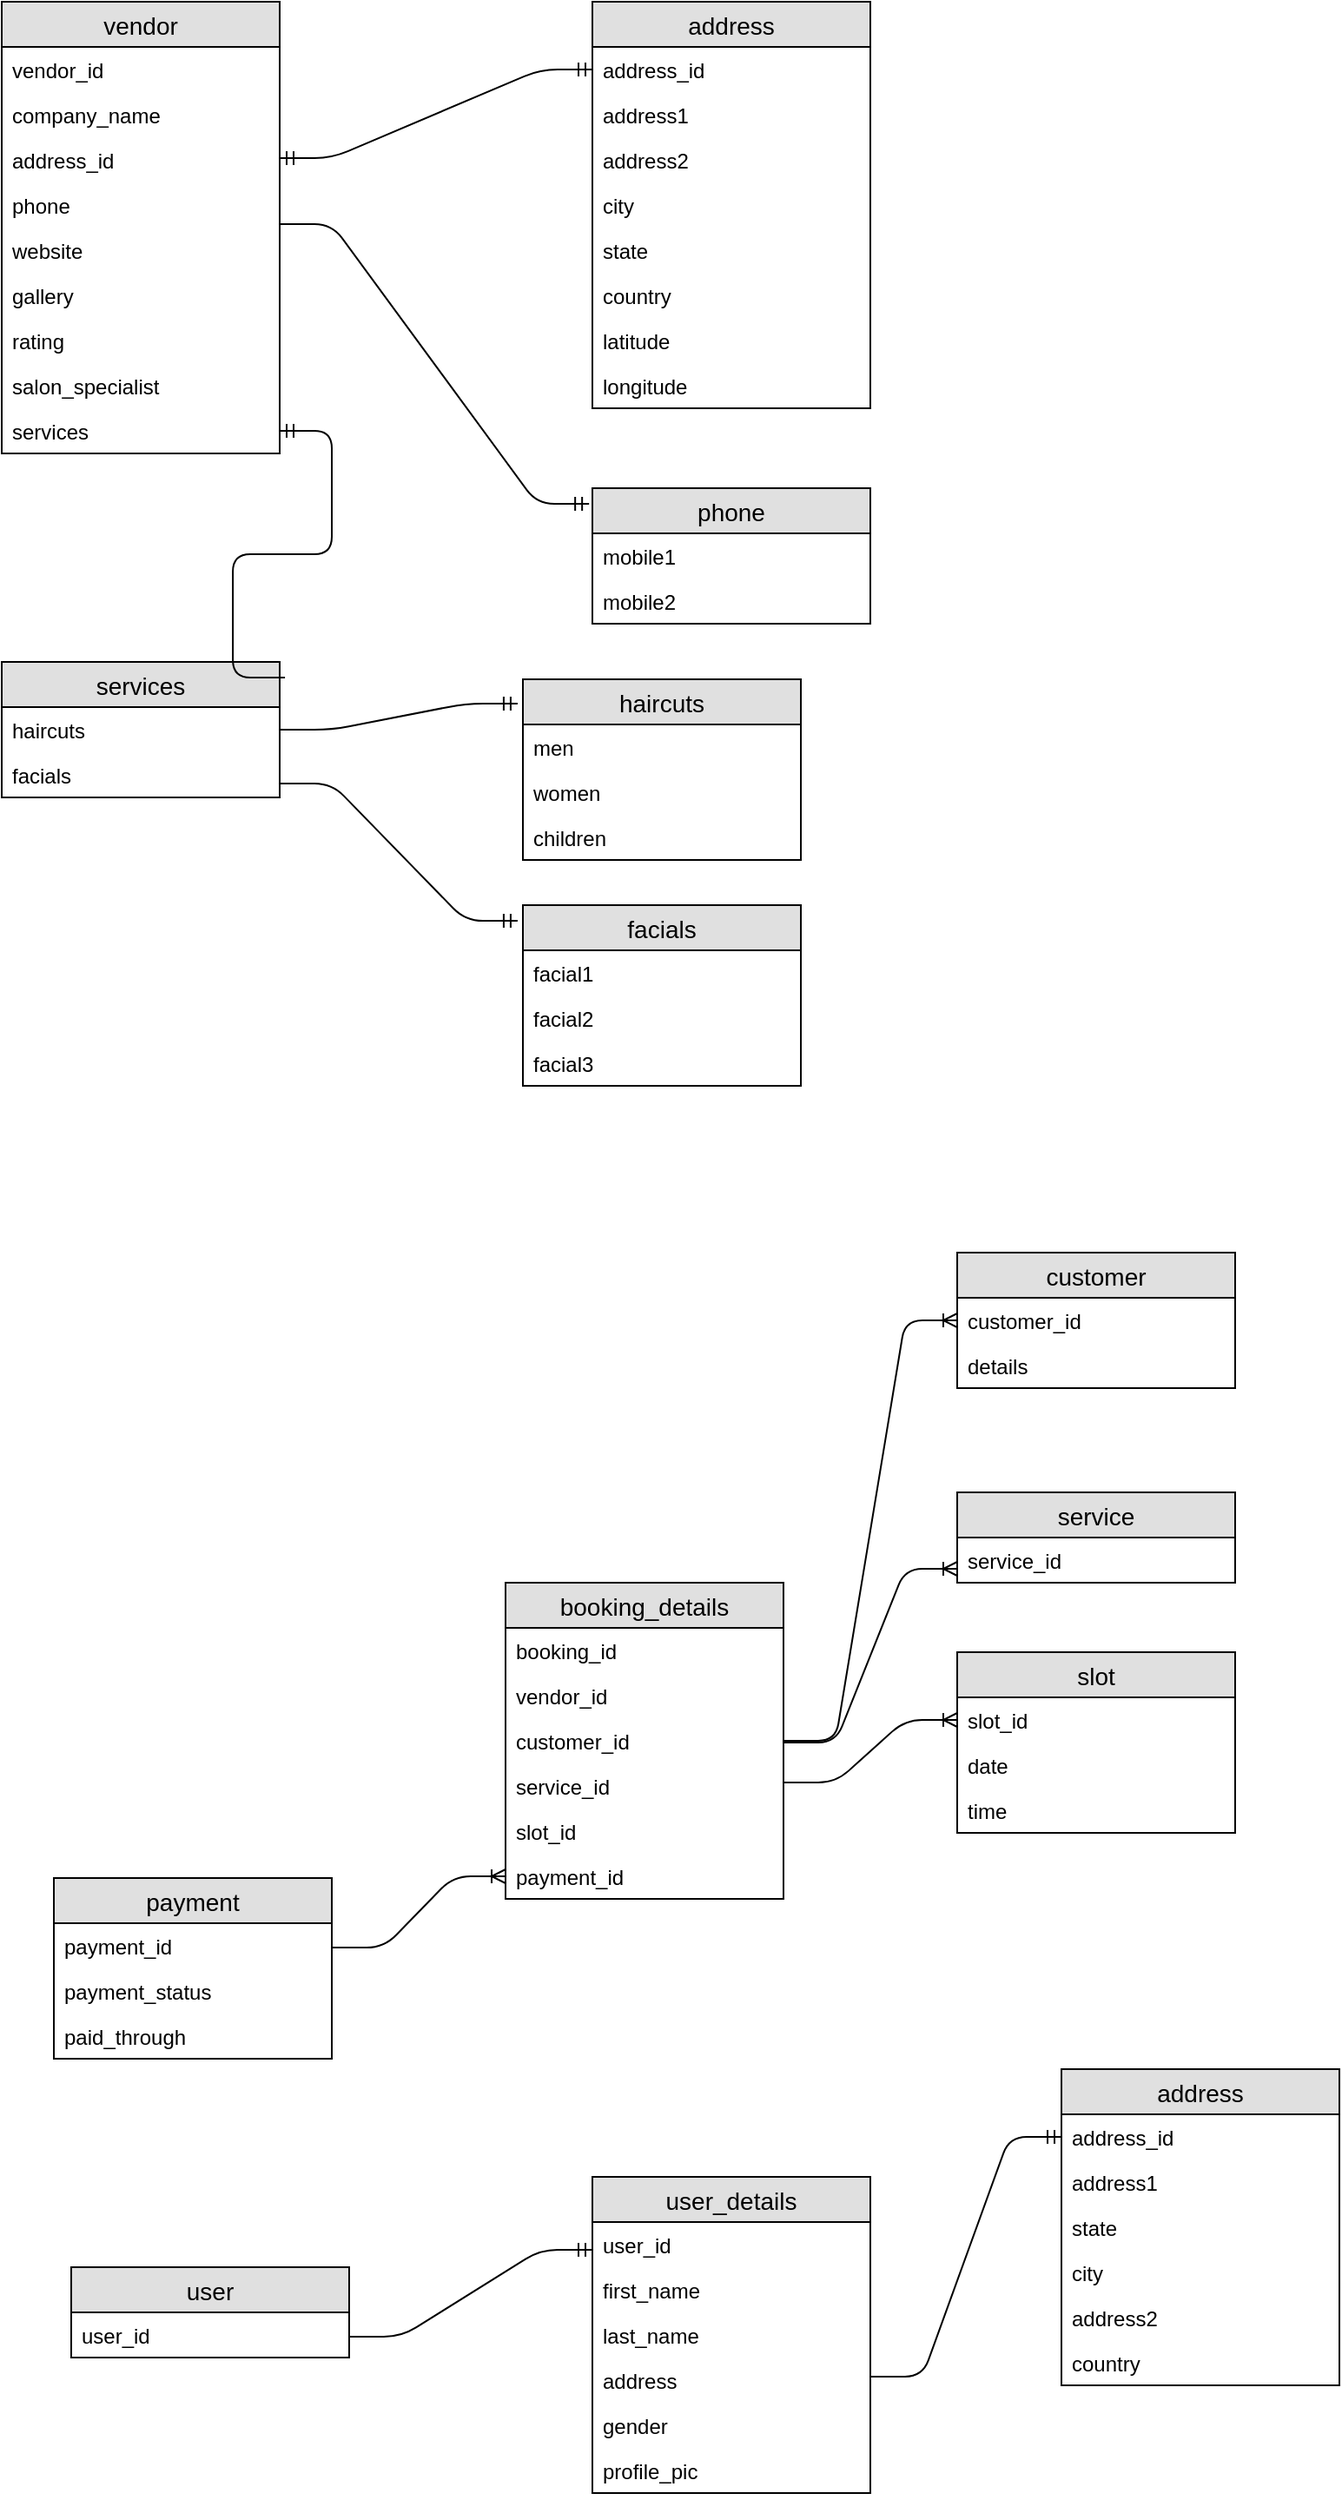 <mxfile version="12.3.3" type="github" pages="1">
  <diagram id="6Ot24iPqNrYB9kydtLQv" name="Page-1">
    <mxGraphModel dx="1070" dy="579" grid="1" gridSize="10" guides="1" tooltips="1" connect="1" arrows="1" fold="1" page="1" pageScale="1" pageWidth="850" pageHeight="1100" math="0" shadow="0">
      <root>
        <mxCell id="0"/>
        <mxCell id="1" parent="0"/>
        <mxCell id="uFHZn2Cr9thE2j85Ta_8-3" value="vendor" style="swimlane;fontStyle=0;childLayout=stackLayout;horizontal=1;startSize=26;fillColor=#e0e0e0;horizontalStack=0;resizeParent=1;resizeParentMax=0;resizeLast=0;collapsible=1;marginBottom=0;swimlaneFillColor=#ffffff;align=center;fontSize=14;" vertex="1" parent="1">
          <mxGeometry x="20" y="20" width="160" height="260" as="geometry"/>
        </mxCell>
        <mxCell id="uFHZn2Cr9thE2j85Ta_8-4" value="vendor_id&#xa;" style="text;strokeColor=none;fillColor=none;spacingLeft=4;spacingRight=4;overflow=hidden;rotatable=0;points=[[0,0.5],[1,0.5]];portConstraint=eastwest;fontSize=12;" vertex="1" parent="uFHZn2Cr9thE2j85Ta_8-3">
          <mxGeometry y="26" width="160" height="26" as="geometry"/>
        </mxCell>
        <mxCell id="uFHZn2Cr9thE2j85Ta_8-5" value="company_name" style="text;strokeColor=none;fillColor=none;spacingLeft=4;spacingRight=4;overflow=hidden;rotatable=0;points=[[0,0.5],[1,0.5]];portConstraint=eastwest;fontSize=12;" vertex="1" parent="uFHZn2Cr9thE2j85Ta_8-3">
          <mxGeometry y="52" width="160" height="26" as="geometry"/>
        </mxCell>
        <mxCell id="uFHZn2Cr9thE2j85Ta_8-6" value="address_id&#xa;" style="text;strokeColor=none;fillColor=none;spacingLeft=4;spacingRight=4;overflow=hidden;rotatable=0;points=[[0,0.5],[1,0.5]];portConstraint=eastwest;fontSize=12;" vertex="1" parent="uFHZn2Cr9thE2j85Ta_8-3">
          <mxGeometry y="78" width="160" height="26" as="geometry"/>
        </mxCell>
        <mxCell id="uFHZn2Cr9thE2j85Ta_8-7" value="phone" style="text;strokeColor=none;fillColor=none;spacingLeft=4;spacingRight=4;overflow=hidden;rotatable=0;points=[[0,0.5],[1,0.5]];portConstraint=eastwest;fontSize=12;" vertex="1" parent="uFHZn2Cr9thE2j85Ta_8-3">
          <mxGeometry y="104" width="160" height="26" as="geometry"/>
        </mxCell>
        <mxCell id="uFHZn2Cr9thE2j85Ta_8-22" value="website&#xa;" style="text;strokeColor=none;fillColor=none;spacingLeft=4;spacingRight=4;overflow=hidden;rotatable=0;points=[[0,0.5],[1,0.5]];portConstraint=eastwest;fontSize=12;" vertex="1" parent="uFHZn2Cr9thE2j85Ta_8-3">
          <mxGeometry y="130" width="160" height="26" as="geometry"/>
        </mxCell>
        <mxCell id="uFHZn2Cr9thE2j85Ta_8-54" value="gallery&#xa;" style="text;strokeColor=none;fillColor=none;spacingLeft=4;spacingRight=4;overflow=hidden;rotatable=0;points=[[0,0.5],[1,0.5]];portConstraint=eastwest;fontSize=12;" vertex="1" parent="uFHZn2Cr9thE2j85Ta_8-3">
          <mxGeometry y="156" width="160" height="26" as="geometry"/>
        </mxCell>
        <mxCell id="uFHZn2Cr9thE2j85Ta_8-55" value="rating" style="text;strokeColor=none;fillColor=none;spacingLeft=4;spacingRight=4;overflow=hidden;rotatable=0;points=[[0,0.5],[1,0.5]];portConstraint=eastwest;fontSize=12;" vertex="1" parent="uFHZn2Cr9thE2j85Ta_8-3">
          <mxGeometry y="182" width="160" height="26" as="geometry"/>
        </mxCell>
        <mxCell id="uFHZn2Cr9thE2j85Ta_8-56" value="salon_specialist" style="text;strokeColor=none;fillColor=none;spacingLeft=4;spacingRight=4;overflow=hidden;rotatable=0;points=[[0,0.5],[1,0.5]];portConstraint=eastwest;fontSize=12;" vertex="1" parent="uFHZn2Cr9thE2j85Ta_8-3">
          <mxGeometry y="208" width="160" height="26" as="geometry"/>
        </mxCell>
        <mxCell id="uFHZn2Cr9thE2j85Ta_8-32" value="services" style="text;strokeColor=none;fillColor=none;spacingLeft=4;spacingRight=4;overflow=hidden;rotatable=0;points=[[0,0.5],[1,0.5]];portConstraint=eastwest;fontSize=12;" vertex="1" parent="uFHZn2Cr9thE2j85Ta_8-3">
          <mxGeometry y="234" width="160" height="26" as="geometry"/>
        </mxCell>
        <mxCell id="uFHZn2Cr9thE2j85Ta_8-8" value="address" style="swimlane;fontStyle=0;childLayout=stackLayout;horizontal=1;startSize=26;fillColor=#e0e0e0;horizontalStack=0;resizeParent=1;resizeParentMax=0;resizeLast=0;collapsible=1;marginBottom=0;swimlaneFillColor=#ffffff;align=center;fontSize=14;" vertex="1" parent="1">
          <mxGeometry x="360" y="20" width="160" height="234" as="geometry"/>
        </mxCell>
        <mxCell id="uFHZn2Cr9thE2j85Ta_8-9" value="address_id&#xa;" style="text;strokeColor=none;fillColor=none;spacingLeft=4;spacingRight=4;overflow=hidden;rotatable=0;points=[[0,0.5],[1,0.5]];portConstraint=eastwest;fontSize=12;" vertex="1" parent="uFHZn2Cr9thE2j85Ta_8-8">
          <mxGeometry y="26" width="160" height="26" as="geometry"/>
        </mxCell>
        <mxCell id="uFHZn2Cr9thE2j85Ta_8-10" value="address1" style="text;strokeColor=none;fillColor=none;spacingLeft=4;spacingRight=4;overflow=hidden;rotatable=0;points=[[0,0.5],[1,0.5]];portConstraint=eastwest;fontSize=12;" vertex="1" parent="uFHZn2Cr9thE2j85Ta_8-8">
          <mxGeometry y="52" width="160" height="26" as="geometry"/>
        </mxCell>
        <mxCell id="uFHZn2Cr9thE2j85Ta_8-11" value="address2&#xa;" style="text;strokeColor=none;fillColor=none;spacingLeft=4;spacingRight=4;overflow=hidden;rotatable=0;points=[[0,0.5],[1,0.5]];portConstraint=eastwest;fontSize=12;" vertex="1" parent="uFHZn2Cr9thE2j85Ta_8-8">
          <mxGeometry y="78" width="160" height="26" as="geometry"/>
        </mxCell>
        <mxCell id="uFHZn2Cr9thE2j85Ta_8-12" value="city&#xa;" style="text;strokeColor=none;fillColor=none;spacingLeft=4;spacingRight=4;overflow=hidden;rotatable=0;points=[[0,0.5],[1,0.5]];portConstraint=eastwest;fontSize=12;" vertex="1" parent="uFHZn2Cr9thE2j85Ta_8-8">
          <mxGeometry y="104" width="160" height="26" as="geometry"/>
        </mxCell>
        <mxCell id="uFHZn2Cr9thE2j85Ta_8-13" value="state&#xa;" style="text;strokeColor=none;fillColor=none;spacingLeft=4;spacingRight=4;overflow=hidden;rotatable=0;points=[[0,0.5],[1,0.5]];portConstraint=eastwest;fontSize=12;" vertex="1" parent="uFHZn2Cr9thE2j85Ta_8-8">
          <mxGeometry y="130" width="160" height="26" as="geometry"/>
        </mxCell>
        <mxCell id="uFHZn2Cr9thE2j85Ta_8-17" value="country" style="text;strokeColor=none;fillColor=none;spacingLeft=4;spacingRight=4;overflow=hidden;rotatable=0;points=[[0,0.5],[1,0.5]];portConstraint=eastwest;fontSize=12;" vertex="1" parent="uFHZn2Cr9thE2j85Ta_8-8">
          <mxGeometry y="156" width="160" height="26" as="geometry"/>
        </mxCell>
        <mxCell id="uFHZn2Cr9thE2j85Ta_8-14" value="latitude" style="text;strokeColor=none;fillColor=none;spacingLeft=4;spacingRight=4;overflow=hidden;rotatable=0;points=[[0,0.5],[1,0.5]];portConstraint=eastwest;fontSize=12;" vertex="1" parent="uFHZn2Cr9thE2j85Ta_8-8">
          <mxGeometry y="182" width="160" height="26" as="geometry"/>
        </mxCell>
        <mxCell id="uFHZn2Cr9thE2j85Ta_8-15" value="longitude&#xa;" style="text;strokeColor=none;fillColor=none;spacingLeft=4;spacingRight=4;overflow=hidden;rotatable=0;points=[[0,0.5],[1,0.5]];portConstraint=eastwest;fontSize=12;" vertex="1" parent="uFHZn2Cr9thE2j85Ta_8-8">
          <mxGeometry y="208" width="160" height="26" as="geometry"/>
        </mxCell>
        <mxCell id="uFHZn2Cr9thE2j85Ta_8-18" value="phone" style="swimlane;fontStyle=0;childLayout=stackLayout;horizontal=1;startSize=26;fillColor=#e0e0e0;horizontalStack=0;resizeParent=1;resizeParentMax=0;resizeLast=0;collapsible=1;marginBottom=0;swimlaneFillColor=#ffffff;align=center;fontSize=14;" vertex="1" parent="1">
          <mxGeometry x="360" y="300" width="160" height="78" as="geometry"/>
        </mxCell>
        <mxCell id="uFHZn2Cr9thE2j85Ta_8-19" value="mobile1&#xa;" style="text;strokeColor=none;fillColor=none;spacingLeft=4;spacingRight=4;overflow=hidden;rotatable=0;points=[[0,0.5],[1,0.5]];portConstraint=eastwest;fontSize=12;" vertex="1" parent="uFHZn2Cr9thE2j85Ta_8-18">
          <mxGeometry y="26" width="160" height="26" as="geometry"/>
        </mxCell>
        <mxCell id="uFHZn2Cr9thE2j85Ta_8-20" value="mobile2&#xa;" style="text;strokeColor=none;fillColor=none;spacingLeft=4;spacingRight=4;overflow=hidden;rotatable=0;points=[[0,0.5],[1,0.5]];portConstraint=eastwest;fontSize=12;" vertex="1" parent="uFHZn2Cr9thE2j85Ta_8-18">
          <mxGeometry y="52" width="160" height="26" as="geometry"/>
        </mxCell>
        <mxCell id="uFHZn2Cr9thE2j85Ta_8-26" value="" style="edgeStyle=entityRelationEdgeStyle;fontSize=12;html=1;endArrow=ERmandOne;startArrow=ERmandOne;entryX=0;entryY=0.5;entryDx=0;entryDy=0;" edge="1" parent="1" target="uFHZn2Cr9thE2j85Ta_8-9">
          <mxGeometry width="100" height="100" relative="1" as="geometry">
            <mxPoint x="180" y="110" as="sourcePoint"/>
            <mxPoint x="280" y="10" as="targetPoint"/>
          </mxGeometry>
        </mxCell>
        <mxCell id="uFHZn2Cr9thE2j85Ta_8-27" value="" style="edgeStyle=entityRelationEdgeStyle;fontSize=12;html=1;endArrow=ERmandOne;entryX=-0.012;entryY=0.115;entryDx=0;entryDy=0;entryPerimeter=0;" edge="1" parent="1" target="uFHZn2Cr9thE2j85Ta_8-18">
          <mxGeometry width="100" height="100" relative="1" as="geometry">
            <mxPoint x="180" y="148" as="sourcePoint"/>
            <mxPoint x="350" y="310" as="targetPoint"/>
          </mxGeometry>
        </mxCell>
        <mxCell id="uFHZn2Cr9thE2j85Ta_8-28" value="services" style="swimlane;fontStyle=0;childLayout=stackLayout;horizontal=1;startSize=26;fillColor=#e0e0e0;horizontalStack=0;resizeParent=1;resizeParentMax=0;resizeLast=0;collapsible=1;marginBottom=0;swimlaneFillColor=#ffffff;align=center;fontSize=14;" vertex="1" parent="1">
          <mxGeometry x="20" y="400" width="160" height="78" as="geometry"/>
        </mxCell>
        <mxCell id="uFHZn2Cr9thE2j85Ta_8-29" value="haircuts&#xa;" style="text;strokeColor=none;fillColor=none;spacingLeft=4;spacingRight=4;overflow=hidden;rotatable=0;points=[[0,0.5],[1,0.5]];portConstraint=eastwest;fontSize=12;" vertex="1" parent="uFHZn2Cr9thE2j85Ta_8-28">
          <mxGeometry y="26" width="160" height="26" as="geometry"/>
        </mxCell>
        <mxCell id="uFHZn2Cr9thE2j85Ta_8-30" value="facials" style="text;strokeColor=none;fillColor=none;spacingLeft=4;spacingRight=4;overflow=hidden;rotatable=0;points=[[0,0.5],[1,0.5]];portConstraint=eastwest;fontSize=12;" vertex="1" parent="uFHZn2Cr9thE2j85Ta_8-28">
          <mxGeometry y="52" width="160" height="26" as="geometry"/>
        </mxCell>
        <mxCell id="uFHZn2Cr9thE2j85Ta_8-33" value="" style="edgeStyle=entityRelationEdgeStyle;fontSize=12;html=1;endArrow=ERmandOne;exitX=1.019;exitY=0.115;exitDx=0;exitDy=0;exitPerimeter=0;" edge="1" parent="1" source="uFHZn2Cr9thE2j85Ta_8-28" target="uFHZn2Cr9thE2j85Ta_8-32">
          <mxGeometry width="100" height="100" relative="1" as="geometry">
            <mxPoint x="190" y="410" as="sourcePoint"/>
            <mxPoint x="20" y="190" as="targetPoint"/>
          </mxGeometry>
        </mxCell>
        <mxCell id="uFHZn2Cr9thE2j85Ta_8-34" value="haircuts" style="swimlane;fontStyle=0;childLayout=stackLayout;horizontal=1;startSize=26;fillColor=#e0e0e0;horizontalStack=0;resizeParent=1;resizeParentMax=0;resizeLast=0;collapsible=1;marginBottom=0;swimlaneFillColor=#ffffff;align=center;fontSize=14;" vertex="1" parent="1">
          <mxGeometry x="320" y="410" width="160" height="104" as="geometry"/>
        </mxCell>
        <mxCell id="uFHZn2Cr9thE2j85Ta_8-35" value="men" style="text;strokeColor=none;fillColor=none;spacingLeft=4;spacingRight=4;overflow=hidden;rotatable=0;points=[[0,0.5],[1,0.5]];portConstraint=eastwest;fontSize=12;" vertex="1" parent="uFHZn2Cr9thE2j85Ta_8-34">
          <mxGeometry y="26" width="160" height="26" as="geometry"/>
        </mxCell>
        <mxCell id="uFHZn2Cr9thE2j85Ta_8-36" value="women" style="text;strokeColor=none;fillColor=none;spacingLeft=4;spacingRight=4;overflow=hidden;rotatable=0;points=[[0,0.5],[1,0.5]];portConstraint=eastwest;fontSize=12;" vertex="1" parent="uFHZn2Cr9thE2j85Ta_8-34">
          <mxGeometry y="52" width="160" height="26" as="geometry"/>
        </mxCell>
        <mxCell id="uFHZn2Cr9thE2j85Ta_8-37" value="children&#xa;" style="text;strokeColor=none;fillColor=none;spacingLeft=4;spacingRight=4;overflow=hidden;rotatable=0;points=[[0,0.5],[1,0.5]];portConstraint=eastwest;fontSize=12;" vertex="1" parent="uFHZn2Cr9thE2j85Ta_8-34">
          <mxGeometry y="78" width="160" height="26" as="geometry"/>
        </mxCell>
        <mxCell id="uFHZn2Cr9thE2j85Ta_8-38" value="facials" style="swimlane;fontStyle=0;childLayout=stackLayout;horizontal=1;startSize=26;fillColor=#e0e0e0;horizontalStack=0;resizeParent=1;resizeParentMax=0;resizeLast=0;collapsible=1;marginBottom=0;swimlaneFillColor=#ffffff;align=center;fontSize=14;" vertex="1" parent="1">
          <mxGeometry x="320" y="540" width="160" height="104" as="geometry"/>
        </mxCell>
        <mxCell id="uFHZn2Cr9thE2j85Ta_8-39" value="facial1&#xa;" style="text;strokeColor=none;fillColor=none;spacingLeft=4;spacingRight=4;overflow=hidden;rotatable=0;points=[[0,0.5],[1,0.5]];portConstraint=eastwest;fontSize=12;" vertex="1" parent="uFHZn2Cr9thE2j85Ta_8-38">
          <mxGeometry y="26" width="160" height="26" as="geometry"/>
        </mxCell>
        <mxCell id="uFHZn2Cr9thE2j85Ta_8-40" value="facial2" style="text;strokeColor=none;fillColor=none;spacingLeft=4;spacingRight=4;overflow=hidden;rotatable=0;points=[[0,0.5],[1,0.5]];portConstraint=eastwest;fontSize=12;" vertex="1" parent="uFHZn2Cr9thE2j85Ta_8-38">
          <mxGeometry y="52" width="160" height="26" as="geometry"/>
        </mxCell>
        <mxCell id="uFHZn2Cr9thE2j85Ta_8-41" value="facial3&#xa;" style="text;strokeColor=none;fillColor=none;spacingLeft=4;spacingRight=4;overflow=hidden;rotatable=0;points=[[0,0.5],[1,0.5]];portConstraint=eastwest;fontSize=12;" vertex="1" parent="uFHZn2Cr9thE2j85Ta_8-38">
          <mxGeometry y="78" width="160" height="26" as="geometry"/>
        </mxCell>
        <mxCell id="uFHZn2Cr9thE2j85Ta_8-42" value="" style="edgeStyle=entityRelationEdgeStyle;fontSize=12;html=1;endArrow=ERmandOne;entryX=-0.019;entryY=0.135;entryDx=0;entryDy=0;entryPerimeter=0;" edge="1" parent="1" target="uFHZn2Cr9thE2j85Ta_8-34">
          <mxGeometry width="100" height="100" relative="1" as="geometry">
            <mxPoint x="180" y="439" as="sourcePoint"/>
            <mxPoint x="280" y="339" as="targetPoint"/>
          </mxGeometry>
        </mxCell>
        <mxCell id="uFHZn2Cr9thE2j85Ta_8-43" value="" style="edgeStyle=entityRelationEdgeStyle;fontSize=12;html=1;endArrow=ERmandOne;entryX=-0.019;entryY=0.087;entryDx=0;entryDy=0;entryPerimeter=0;" edge="1" parent="1" target="uFHZn2Cr9thE2j85Ta_8-38">
          <mxGeometry width="100" height="100" relative="1" as="geometry">
            <mxPoint x="180" y="470" as="sourcePoint"/>
            <mxPoint x="310" y="550" as="targetPoint"/>
          </mxGeometry>
        </mxCell>
        <mxCell id="uFHZn2Cr9thE2j85Ta_8-49" value="booking_details" style="swimlane;fontStyle=0;childLayout=stackLayout;horizontal=1;startSize=26;fillColor=#e0e0e0;horizontalStack=0;resizeParent=1;resizeParentMax=0;resizeLast=0;collapsible=1;marginBottom=0;swimlaneFillColor=#ffffff;align=center;fontSize=14;" vertex="1" parent="1">
          <mxGeometry x="310" y="930" width="160" height="182" as="geometry"/>
        </mxCell>
        <mxCell id="uFHZn2Cr9thE2j85Ta_8-86" value="booking_id" style="text;strokeColor=none;fillColor=none;spacingLeft=4;spacingRight=4;overflow=hidden;rotatable=0;points=[[0,0.5],[1,0.5]];portConstraint=eastwest;fontSize=12;" vertex="1" parent="uFHZn2Cr9thE2j85Ta_8-49">
          <mxGeometry y="26" width="160" height="26" as="geometry"/>
        </mxCell>
        <mxCell id="uFHZn2Cr9thE2j85Ta_8-50" value="vendor_id" style="text;strokeColor=none;fillColor=none;spacingLeft=4;spacingRight=4;overflow=hidden;rotatable=0;points=[[0,0.5],[1,0.5]];portConstraint=eastwest;fontSize=12;" vertex="1" parent="uFHZn2Cr9thE2j85Ta_8-49">
          <mxGeometry y="52" width="160" height="26" as="geometry"/>
        </mxCell>
        <mxCell id="uFHZn2Cr9thE2j85Ta_8-51" value="customer_id" style="text;strokeColor=none;fillColor=none;spacingLeft=4;spacingRight=4;overflow=hidden;rotatable=0;points=[[0,0.5],[1,0.5]];portConstraint=eastwest;fontSize=12;" vertex="1" parent="uFHZn2Cr9thE2j85Ta_8-49">
          <mxGeometry y="78" width="160" height="26" as="geometry"/>
        </mxCell>
        <mxCell id="uFHZn2Cr9thE2j85Ta_8-70" value="service_id&#xa;" style="text;strokeColor=none;fillColor=none;spacingLeft=4;spacingRight=4;overflow=hidden;rotatable=0;points=[[0,0.5],[1,0.5]];portConstraint=eastwest;fontSize=12;" vertex="1" parent="uFHZn2Cr9thE2j85Ta_8-49">
          <mxGeometry y="104" width="160" height="26" as="geometry"/>
        </mxCell>
        <mxCell id="uFHZn2Cr9thE2j85Ta_8-77" value="slot_id" style="text;strokeColor=none;fillColor=none;spacingLeft=4;spacingRight=4;overflow=hidden;rotatable=0;points=[[0,0.5],[1,0.5]];portConstraint=eastwest;fontSize=12;" vertex="1" parent="uFHZn2Cr9thE2j85Ta_8-49">
          <mxGeometry y="130" width="160" height="26" as="geometry"/>
        </mxCell>
        <mxCell id="uFHZn2Cr9thE2j85Ta_8-52" value="payment_id" style="text;strokeColor=none;fillColor=none;spacingLeft=4;spacingRight=4;overflow=hidden;rotatable=0;points=[[0,0.5],[1,0.5]];portConstraint=eastwest;fontSize=12;" vertex="1" parent="uFHZn2Cr9thE2j85Ta_8-49">
          <mxGeometry y="156" width="160" height="26" as="geometry"/>
        </mxCell>
        <mxCell id="uFHZn2Cr9thE2j85Ta_8-58" value="customer" style="swimlane;fontStyle=0;childLayout=stackLayout;horizontal=1;startSize=26;fillColor=#e0e0e0;horizontalStack=0;resizeParent=1;resizeParentMax=0;resizeLast=0;collapsible=1;marginBottom=0;swimlaneFillColor=#ffffff;align=center;fontSize=14;" vertex="1" parent="1">
          <mxGeometry x="570" y="740" width="160" height="78" as="geometry"/>
        </mxCell>
        <mxCell id="uFHZn2Cr9thE2j85Ta_8-59" value="customer_id&#xa;" style="text;strokeColor=none;fillColor=none;spacingLeft=4;spacingRight=4;overflow=hidden;rotatable=0;points=[[0,0.5],[1,0.5]];portConstraint=eastwest;fontSize=12;" vertex="1" parent="uFHZn2Cr9thE2j85Ta_8-58">
          <mxGeometry y="26" width="160" height="26" as="geometry"/>
        </mxCell>
        <mxCell id="uFHZn2Cr9thE2j85Ta_8-60" value="details" style="text;strokeColor=none;fillColor=none;spacingLeft=4;spacingRight=4;overflow=hidden;rotatable=0;points=[[0,0.5],[1,0.5]];portConstraint=eastwest;fontSize=12;" vertex="1" parent="uFHZn2Cr9thE2j85Ta_8-58">
          <mxGeometry y="52" width="160" height="26" as="geometry"/>
        </mxCell>
        <mxCell id="uFHZn2Cr9thE2j85Ta_8-62" value="" style="edgeStyle=entityRelationEdgeStyle;fontSize=12;html=1;endArrow=ERoneToMany;exitX=1;exitY=0.5;exitDx=0;exitDy=0;" edge="1" parent="1" source="uFHZn2Cr9thE2j85Ta_8-51">
          <mxGeometry width="100" height="100" relative="1" as="geometry">
            <mxPoint x="470" y="879" as="sourcePoint"/>
            <mxPoint x="570" y="779" as="targetPoint"/>
          </mxGeometry>
        </mxCell>
        <mxCell id="uFHZn2Cr9thE2j85Ta_8-65" value="service" style="swimlane;fontStyle=0;childLayout=stackLayout;horizontal=1;startSize=26;fillColor=#e0e0e0;horizontalStack=0;resizeParent=1;resizeParentMax=0;resizeLast=0;collapsible=1;marginBottom=0;swimlaneFillColor=#ffffff;align=center;fontSize=14;" vertex="1" parent="1">
          <mxGeometry x="570" y="878" width="160" height="52" as="geometry"/>
        </mxCell>
        <mxCell id="uFHZn2Cr9thE2j85Ta_8-66" value="service_id" style="text;strokeColor=none;fillColor=none;spacingLeft=4;spacingRight=4;overflow=hidden;rotatable=0;points=[[0,0.5],[1,0.5]];portConstraint=eastwest;fontSize=12;" vertex="1" parent="uFHZn2Cr9thE2j85Ta_8-65">
          <mxGeometry y="26" width="160" height="26" as="geometry"/>
        </mxCell>
        <mxCell id="uFHZn2Cr9thE2j85Ta_8-69" value="" style="edgeStyle=entityRelationEdgeStyle;fontSize=12;html=1;endArrow=ERoneToMany;" edge="1" parent="1">
          <mxGeometry width="100" height="100" relative="1" as="geometry">
            <mxPoint x="470" y="1022" as="sourcePoint"/>
            <mxPoint x="570" y="922" as="targetPoint"/>
          </mxGeometry>
        </mxCell>
        <mxCell id="uFHZn2Cr9thE2j85Ta_8-71" value="slot" style="swimlane;fontStyle=0;childLayout=stackLayout;horizontal=1;startSize=26;fillColor=#e0e0e0;horizontalStack=0;resizeParent=1;resizeParentMax=0;resizeLast=0;collapsible=1;marginBottom=0;swimlaneFillColor=#ffffff;align=center;fontSize=14;" vertex="1" parent="1">
          <mxGeometry x="570" y="970" width="160" height="104" as="geometry"/>
        </mxCell>
        <mxCell id="uFHZn2Cr9thE2j85Ta_8-72" value="slot_id" style="text;strokeColor=none;fillColor=none;spacingLeft=4;spacingRight=4;overflow=hidden;rotatable=0;points=[[0,0.5],[1,0.5]];portConstraint=eastwest;fontSize=12;" vertex="1" parent="uFHZn2Cr9thE2j85Ta_8-71">
          <mxGeometry y="26" width="160" height="26" as="geometry"/>
        </mxCell>
        <mxCell id="uFHZn2Cr9thE2j85Ta_8-73" value="date" style="text;strokeColor=none;fillColor=none;spacingLeft=4;spacingRight=4;overflow=hidden;rotatable=0;points=[[0,0.5],[1,0.5]];portConstraint=eastwest;fontSize=12;" vertex="1" parent="uFHZn2Cr9thE2j85Ta_8-71">
          <mxGeometry y="52" width="160" height="26" as="geometry"/>
        </mxCell>
        <mxCell id="uFHZn2Cr9thE2j85Ta_8-74" value="time" style="text;strokeColor=none;fillColor=none;spacingLeft=4;spacingRight=4;overflow=hidden;rotatable=0;points=[[0,0.5],[1,0.5]];portConstraint=eastwest;fontSize=12;" vertex="1" parent="uFHZn2Cr9thE2j85Ta_8-71">
          <mxGeometry y="78" width="160" height="26" as="geometry"/>
        </mxCell>
        <mxCell id="uFHZn2Cr9thE2j85Ta_8-75" value="" style="edgeStyle=entityRelationEdgeStyle;fontSize=12;html=1;endArrow=ERoneToMany;entryX=0;entryY=0.5;entryDx=0;entryDy=0;" edge="1" parent="1" target="uFHZn2Cr9thE2j85Ta_8-72">
          <mxGeometry width="100" height="100" relative="1" as="geometry">
            <mxPoint x="470" y="1045" as="sourcePoint"/>
            <mxPoint x="560" y="1010" as="targetPoint"/>
          </mxGeometry>
        </mxCell>
        <mxCell id="uFHZn2Cr9thE2j85Ta_8-78" value="payment" style="swimlane;fontStyle=0;childLayout=stackLayout;horizontal=1;startSize=26;fillColor=#e0e0e0;horizontalStack=0;resizeParent=1;resizeParentMax=0;resizeLast=0;collapsible=1;marginBottom=0;swimlaneFillColor=#ffffff;align=center;fontSize=14;" vertex="1" parent="1">
          <mxGeometry x="50" y="1100" width="160" height="104" as="geometry"/>
        </mxCell>
        <mxCell id="uFHZn2Cr9thE2j85Ta_8-79" value="payment_id" style="text;strokeColor=none;fillColor=none;spacingLeft=4;spacingRight=4;overflow=hidden;rotatable=0;points=[[0,0.5],[1,0.5]];portConstraint=eastwest;fontSize=12;" vertex="1" parent="uFHZn2Cr9thE2j85Ta_8-78">
          <mxGeometry y="26" width="160" height="26" as="geometry"/>
        </mxCell>
        <mxCell id="uFHZn2Cr9thE2j85Ta_8-80" value="payment_status" style="text;strokeColor=none;fillColor=none;spacingLeft=4;spacingRight=4;overflow=hidden;rotatable=0;points=[[0,0.5],[1,0.5]];portConstraint=eastwest;fontSize=12;" vertex="1" parent="uFHZn2Cr9thE2j85Ta_8-78">
          <mxGeometry y="52" width="160" height="26" as="geometry"/>
        </mxCell>
        <mxCell id="uFHZn2Cr9thE2j85Ta_8-81" value="paid_through" style="text;strokeColor=none;fillColor=none;spacingLeft=4;spacingRight=4;overflow=hidden;rotatable=0;points=[[0,0.5],[1,0.5]];portConstraint=eastwest;fontSize=12;" vertex="1" parent="uFHZn2Cr9thE2j85Ta_8-78">
          <mxGeometry y="78" width="160" height="26" as="geometry"/>
        </mxCell>
        <mxCell id="uFHZn2Cr9thE2j85Ta_8-82" value="" style="edgeStyle=entityRelationEdgeStyle;fontSize=12;html=1;endArrow=ERoneToMany;entryX=0;entryY=0.5;entryDx=0;entryDy=0;" edge="1" parent="1" target="uFHZn2Cr9thE2j85Ta_8-52">
          <mxGeometry width="100" height="100" relative="1" as="geometry">
            <mxPoint x="210" y="1140" as="sourcePoint"/>
            <mxPoint x="310" y="1040" as="targetPoint"/>
          </mxGeometry>
        </mxCell>
        <mxCell id="uFHZn2Cr9thE2j85Ta_8-87" value="user" style="swimlane;fontStyle=0;childLayout=stackLayout;horizontal=1;startSize=26;fillColor=#e0e0e0;horizontalStack=0;resizeParent=1;resizeParentMax=0;resizeLast=0;collapsible=1;marginBottom=0;swimlaneFillColor=#ffffff;align=center;fontSize=14;" vertex="1" parent="1">
          <mxGeometry x="60" y="1324" width="160" height="52" as="geometry"/>
        </mxCell>
        <mxCell id="uFHZn2Cr9thE2j85Ta_8-88" value="user_id" style="text;strokeColor=none;fillColor=none;spacingLeft=4;spacingRight=4;overflow=hidden;rotatable=0;points=[[0,0.5],[1,0.5]];portConstraint=eastwest;fontSize=12;" vertex="1" parent="uFHZn2Cr9thE2j85Ta_8-87">
          <mxGeometry y="26" width="160" height="26" as="geometry"/>
        </mxCell>
        <mxCell id="uFHZn2Cr9thE2j85Ta_8-91" value="user_details" style="swimlane;fontStyle=0;childLayout=stackLayout;horizontal=1;startSize=26;fillColor=#e0e0e0;horizontalStack=0;resizeParent=1;resizeParentMax=0;resizeLast=0;collapsible=1;marginBottom=0;swimlaneFillColor=#ffffff;align=center;fontSize=14;" vertex="1" parent="1">
          <mxGeometry x="360" y="1272" width="160" height="182" as="geometry"/>
        </mxCell>
        <mxCell id="uFHZn2Cr9thE2j85Ta_8-97" value="user_id" style="text;strokeColor=none;fillColor=none;spacingLeft=4;spacingRight=4;overflow=hidden;rotatable=0;points=[[0,0.5],[1,0.5]];portConstraint=eastwest;fontSize=12;" vertex="1" parent="uFHZn2Cr9thE2j85Ta_8-91">
          <mxGeometry y="26" width="160" height="26" as="geometry"/>
        </mxCell>
        <mxCell id="uFHZn2Cr9thE2j85Ta_8-92" value="first_name" style="text;strokeColor=none;fillColor=none;spacingLeft=4;spacingRight=4;overflow=hidden;rotatable=0;points=[[0,0.5],[1,0.5]];portConstraint=eastwest;fontSize=12;" vertex="1" parent="uFHZn2Cr9thE2j85Ta_8-91">
          <mxGeometry y="52" width="160" height="26" as="geometry"/>
        </mxCell>
        <mxCell id="uFHZn2Cr9thE2j85Ta_8-93" value="last_name" style="text;strokeColor=none;fillColor=none;spacingLeft=4;spacingRight=4;overflow=hidden;rotatable=0;points=[[0,0.5],[1,0.5]];portConstraint=eastwest;fontSize=12;" vertex="1" parent="uFHZn2Cr9thE2j85Ta_8-91">
          <mxGeometry y="78" width="160" height="26" as="geometry"/>
        </mxCell>
        <mxCell id="uFHZn2Cr9thE2j85Ta_8-108" value="address" style="text;strokeColor=none;fillColor=none;spacingLeft=4;spacingRight=4;overflow=hidden;rotatable=0;points=[[0,0.5],[1,0.5]];portConstraint=eastwest;fontSize=12;" vertex="1" parent="uFHZn2Cr9thE2j85Ta_8-91">
          <mxGeometry y="104" width="160" height="26" as="geometry"/>
        </mxCell>
        <mxCell id="uFHZn2Cr9thE2j85Ta_8-109" value="gender" style="text;strokeColor=none;fillColor=none;spacingLeft=4;spacingRight=4;overflow=hidden;rotatable=0;points=[[0,0.5],[1,0.5]];portConstraint=eastwest;fontSize=12;" vertex="1" parent="uFHZn2Cr9thE2j85Ta_8-91">
          <mxGeometry y="130" width="160" height="26" as="geometry"/>
        </mxCell>
        <mxCell id="uFHZn2Cr9thE2j85Ta_8-110" value="profile_pic" style="text;strokeColor=none;fillColor=none;spacingLeft=4;spacingRight=4;overflow=hidden;rotatable=0;points=[[0,0.5],[1,0.5]];portConstraint=eastwest;fontSize=12;" vertex="1" parent="uFHZn2Cr9thE2j85Ta_8-91">
          <mxGeometry y="156" width="160" height="26" as="geometry"/>
        </mxCell>
        <mxCell id="uFHZn2Cr9thE2j85Ta_8-95" value="" style="edgeStyle=entityRelationEdgeStyle;fontSize=12;html=1;endArrow=ERmandOne;entryX=0;entryY=0.615;entryDx=0;entryDy=0;entryPerimeter=0;" edge="1" parent="1" target="uFHZn2Cr9thE2j85Ta_8-97">
          <mxGeometry width="100" height="100" relative="1" as="geometry">
            <mxPoint x="220" y="1364" as="sourcePoint"/>
            <mxPoint x="350" y="1304" as="targetPoint"/>
          </mxGeometry>
        </mxCell>
        <mxCell id="uFHZn2Cr9thE2j85Ta_8-98" value="address" style="swimlane;fontStyle=0;childLayout=stackLayout;horizontal=1;startSize=26;fillColor=#e0e0e0;horizontalStack=0;resizeParent=1;resizeParentMax=0;resizeLast=0;collapsible=1;marginBottom=0;swimlaneFillColor=#ffffff;align=center;fontSize=14;" vertex="1" parent="1">
          <mxGeometry x="630" y="1210" width="160" height="182" as="geometry"/>
        </mxCell>
        <mxCell id="uFHZn2Cr9thE2j85Ta_8-99" value="address_id&#xa;" style="text;strokeColor=none;fillColor=none;spacingLeft=4;spacingRight=4;overflow=hidden;rotatable=0;points=[[0,0.5],[1,0.5]];portConstraint=eastwest;fontSize=12;" vertex="1" parent="uFHZn2Cr9thE2j85Ta_8-98">
          <mxGeometry y="26" width="160" height="26" as="geometry"/>
        </mxCell>
        <mxCell id="uFHZn2Cr9thE2j85Ta_8-100" value="address1" style="text;strokeColor=none;fillColor=none;spacingLeft=4;spacingRight=4;overflow=hidden;rotatable=0;points=[[0,0.5],[1,0.5]];portConstraint=eastwest;fontSize=12;" vertex="1" parent="uFHZn2Cr9thE2j85Ta_8-98">
          <mxGeometry y="52" width="160" height="26" as="geometry"/>
        </mxCell>
        <mxCell id="uFHZn2Cr9thE2j85Ta_8-103" value="state&#xa;" style="text;strokeColor=none;fillColor=none;spacingLeft=4;spacingRight=4;overflow=hidden;rotatable=0;points=[[0,0.5],[1,0.5]];portConstraint=eastwest;fontSize=12;" vertex="1" parent="uFHZn2Cr9thE2j85Ta_8-98">
          <mxGeometry y="78" width="160" height="26" as="geometry"/>
        </mxCell>
        <mxCell id="uFHZn2Cr9thE2j85Ta_8-102" value="city&#xa;" style="text;strokeColor=none;fillColor=none;spacingLeft=4;spacingRight=4;overflow=hidden;rotatable=0;points=[[0,0.5],[1,0.5]];portConstraint=eastwest;fontSize=12;" vertex="1" parent="uFHZn2Cr9thE2j85Ta_8-98">
          <mxGeometry y="104" width="160" height="26" as="geometry"/>
        </mxCell>
        <mxCell id="uFHZn2Cr9thE2j85Ta_8-101" value="address2&#xa;" style="text;strokeColor=none;fillColor=none;spacingLeft=4;spacingRight=4;overflow=hidden;rotatable=0;points=[[0,0.5],[1,0.5]];portConstraint=eastwest;fontSize=12;" vertex="1" parent="uFHZn2Cr9thE2j85Ta_8-98">
          <mxGeometry y="130" width="160" height="26" as="geometry"/>
        </mxCell>
        <mxCell id="uFHZn2Cr9thE2j85Ta_8-104" value="country" style="text;strokeColor=none;fillColor=none;spacingLeft=4;spacingRight=4;overflow=hidden;rotatable=0;points=[[0,0.5],[1,0.5]];portConstraint=eastwest;fontSize=12;" vertex="1" parent="uFHZn2Cr9thE2j85Ta_8-98">
          <mxGeometry y="156" width="160" height="26" as="geometry"/>
        </mxCell>
        <mxCell id="uFHZn2Cr9thE2j85Ta_8-107" value="" style="edgeStyle=entityRelationEdgeStyle;fontSize=12;html=1;endArrow=ERmandOne;entryX=0;entryY=0.5;entryDx=0;entryDy=0;" edge="1" parent="1" target="uFHZn2Cr9thE2j85Ta_8-99">
          <mxGeometry width="100" height="100" relative="1" as="geometry">
            <mxPoint x="520" y="1387" as="sourcePoint"/>
            <mxPoint x="620" y="1287" as="targetPoint"/>
          </mxGeometry>
        </mxCell>
      </root>
    </mxGraphModel>
  </diagram>
</mxfile>
